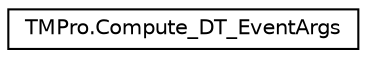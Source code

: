 digraph "Graphical Class Hierarchy"
{
 // LATEX_PDF_SIZE
  edge [fontname="Helvetica",fontsize="10",labelfontname="Helvetica",labelfontsize="10"];
  node [fontname="Helvetica",fontsize="10",shape=record];
  rankdir="LR";
  Node0 [label="TMPro.Compute_DT_EventArgs",height=0.2,width=0.4,color="black", fillcolor="white", style="filled",URL="$class_t_m_pro_1_1_compute___d_t___event_args.html",tooltip=" "];
}
